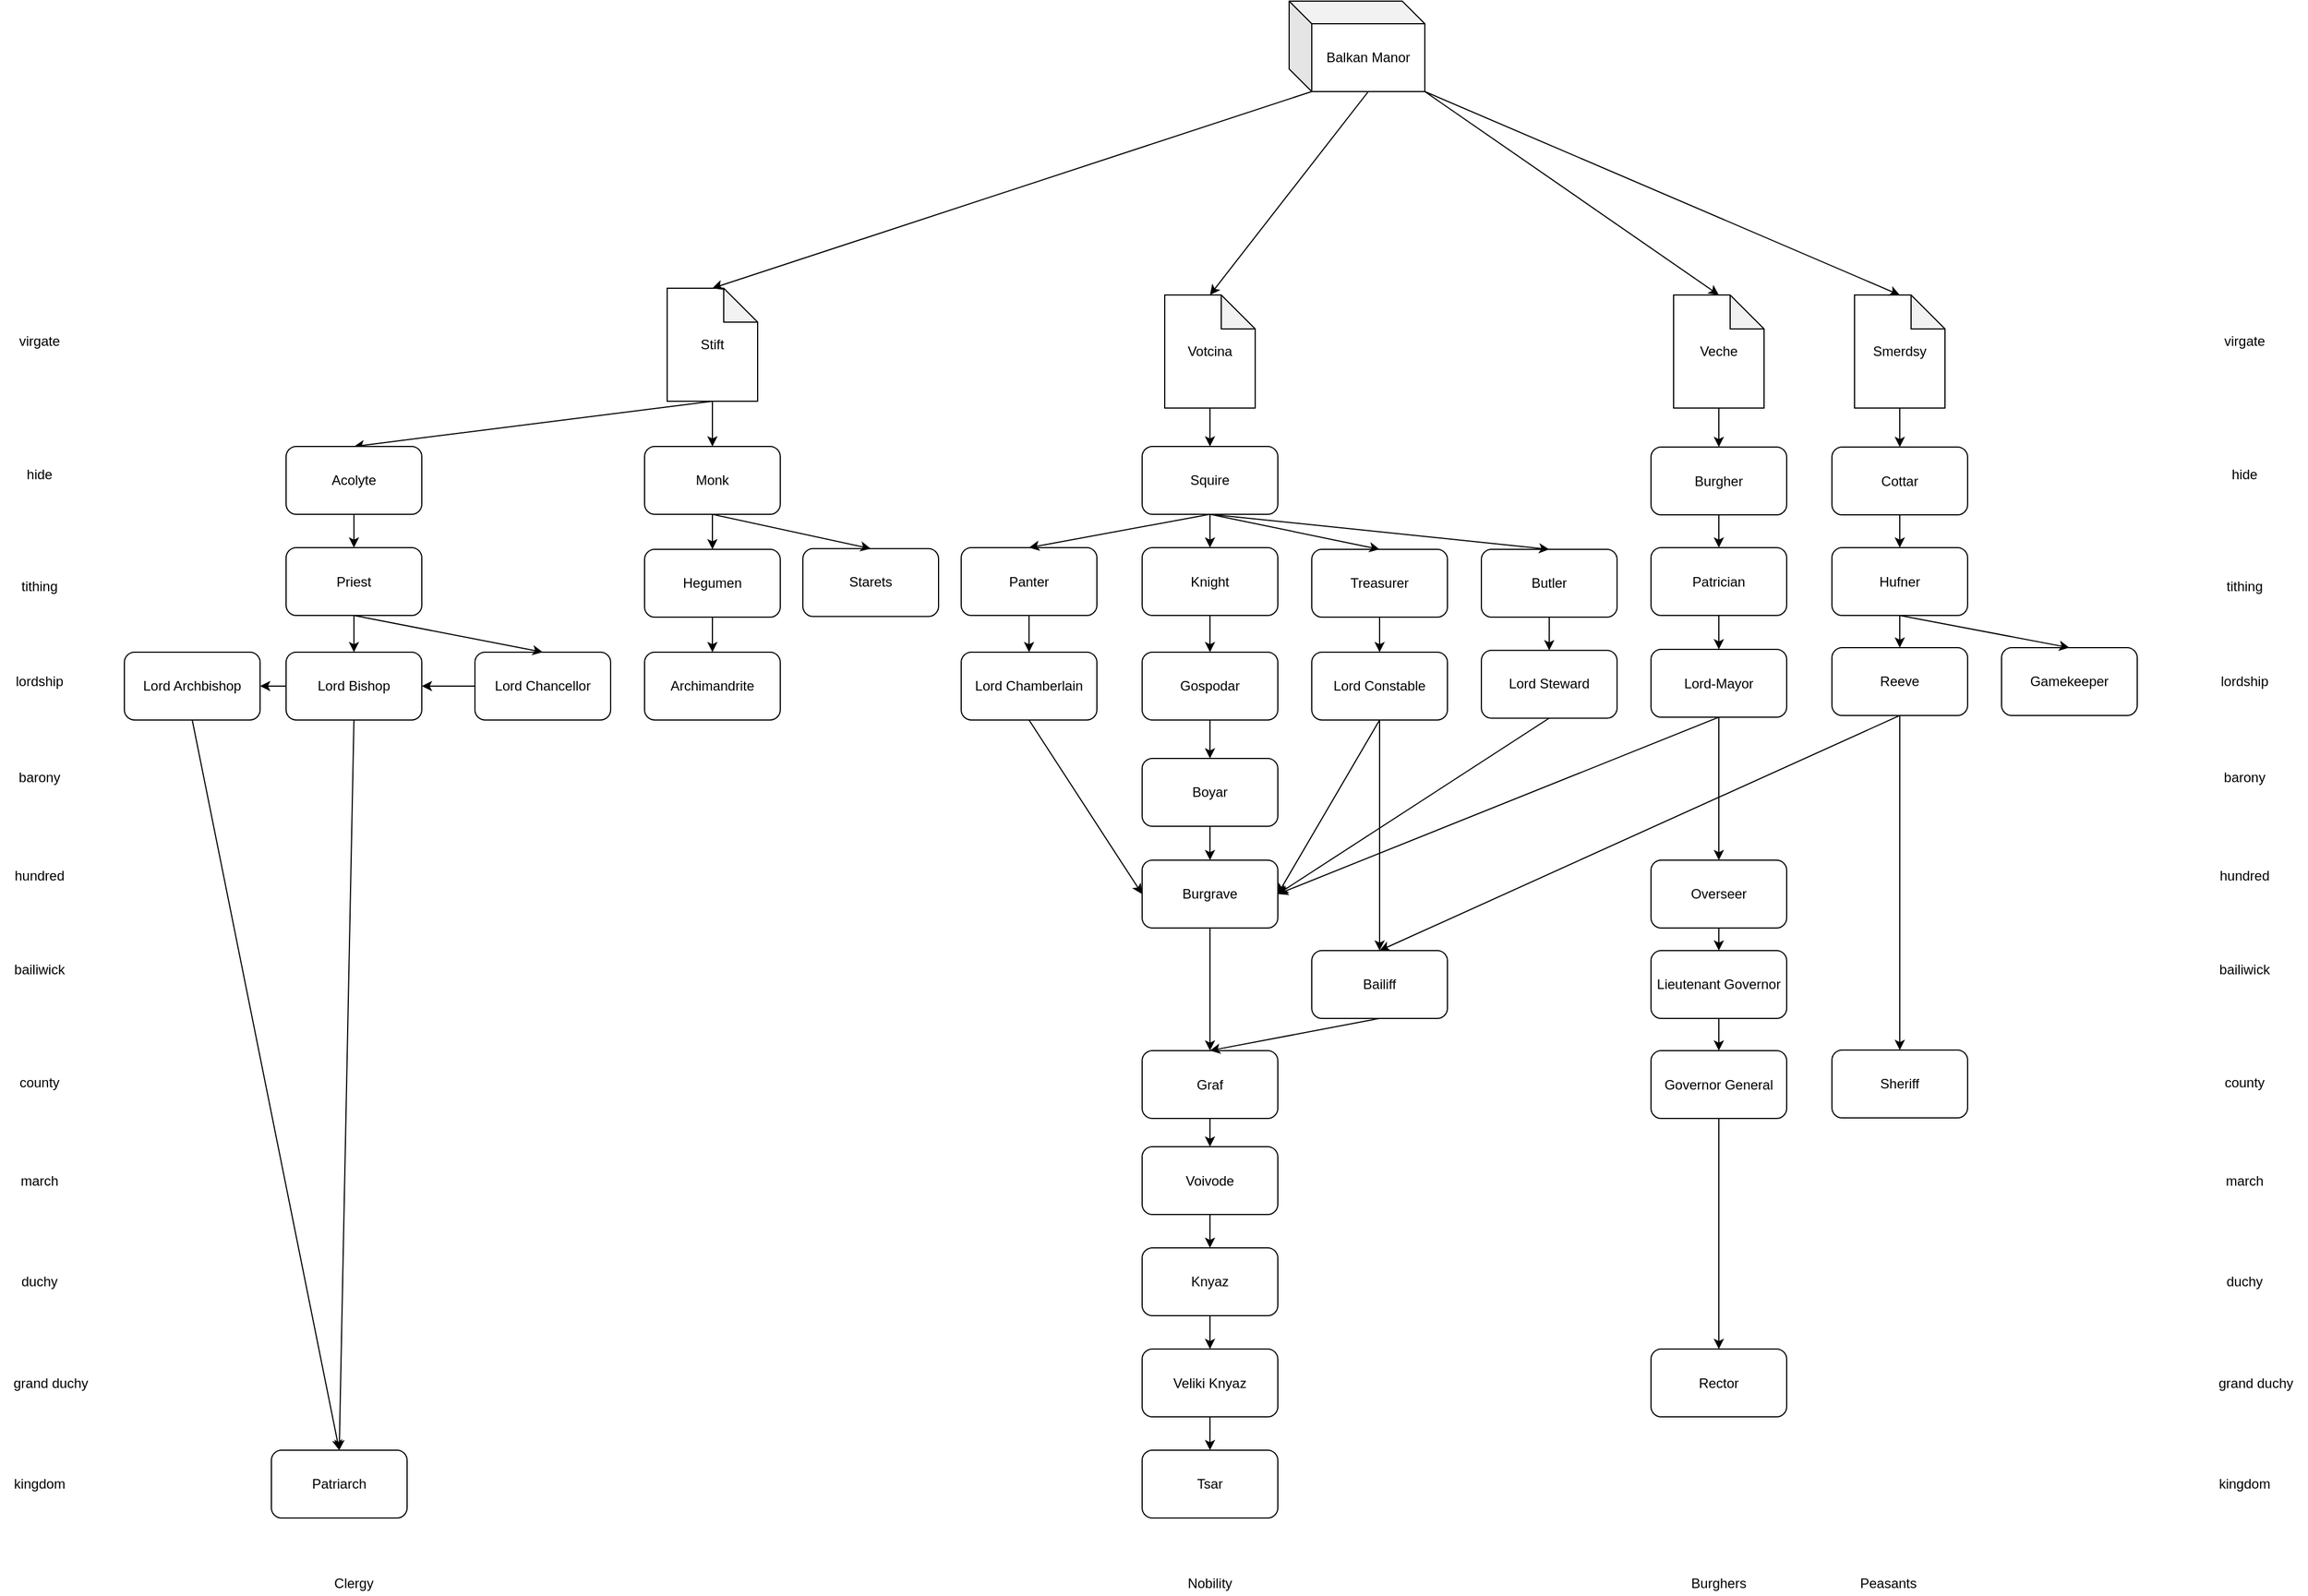 <mxfile version="12.4.2" type="device" pages="1"><diagram id="NKTooiGHMTzse6QFaA7P" name="Page-1"><mxGraphModel dx="1422" dy="769" grid="1" gridSize="10" guides="1" tooltips="1" connect="1" arrows="1" fold="1" page="1" pageScale="1" pageWidth="827" pageHeight="1169" math="0" shadow="0"><root><mxCell id="0"/><mxCell id="1" parent="0"/><mxCell id="2tE8MtFrAi63pYJRtYtH-124" value="Votcina" style="shape=note;whiteSpace=wrap;html=1;backgroundOutline=1;darkOpacity=0.05;" vertex="1" parent="1"><mxGeometry x="1030" y="260" width="80" height="100" as="geometry"/></mxCell><mxCell id="2tE8MtFrAi63pYJRtYtH-125" value="Balkan Manor" style="shape=cube;whiteSpace=wrap;html=1;boundedLbl=1;backgroundOutline=1;darkOpacity=0.05;darkOpacity2=0.1;" vertex="1" parent="1"><mxGeometry x="1140" width="120" height="80" as="geometry"/></mxCell><mxCell id="2tE8MtFrAi63pYJRtYtH-126" value="Squire" style="rounded=1;whiteSpace=wrap;html=1;" vertex="1" parent="1"><mxGeometry x="1010" y="394" width="120" height="60" as="geometry"/></mxCell><mxCell id="2tE8MtFrAi63pYJRtYtH-127" value="" style="endArrow=classic;html=1;exitX=0.5;exitY=1;exitDx=0;exitDy=0;exitPerimeter=0;" edge="1" parent="1" source="2tE8MtFrAi63pYJRtYtH-124" target="2tE8MtFrAi63pYJRtYtH-126"><mxGeometry width="50" height="50" relative="1" as="geometry"><mxPoint x="150" y="1060" as="sourcePoint"/><mxPoint x="450" y="670" as="targetPoint"/></mxGeometry></mxCell><mxCell id="2tE8MtFrAi63pYJRtYtH-128" value="Knight" style="rounded=1;whiteSpace=wrap;html=1;" vertex="1" parent="1"><mxGeometry x="1010" y="483.5" width="120" height="60" as="geometry"/></mxCell><mxCell id="2tE8MtFrAi63pYJRtYtH-129" value="Panter" style="rounded=1;whiteSpace=wrap;html=1;" vertex="1" parent="1"><mxGeometry x="850" y="483.5" width="120" height="60" as="geometry"/></mxCell><mxCell id="2tE8MtFrAi63pYJRtYtH-130" value="Gospodar" style="rounded=1;whiteSpace=wrap;html=1;" vertex="1" parent="1"><mxGeometry x="1010" y="576" width="120" height="60" as="geometry"/></mxCell><mxCell id="2tE8MtFrAi63pYJRtYtH-131" value="Boyar" style="rounded=1;whiteSpace=wrap;html=1;" vertex="1" parent="1"><mxGeometry x="1010" y="670" width="120" height="60" as="geometry"/></mxCell><mxCell id="2tE8MtFrAi63pYJRtYtH-132" value="Lord Chamberlain" style="rounded=1;whiteSpace=wrap;html=1;" vertex="1" parent="1"><mxGeometry x="850" y="576" width="120" height="60" as="geometry"/></mxCell><mxCell id="2tE8MtFrAi63pYJRtYtH-133" value="Burgrave" style="rounded=1;whiteSpace=wrap;html=1;" vertex="1" parent="1"><mxGeometry x="1010" y="760" width="120" height="60" as="geometry"/></mxCell><mxCell id="2tE8MtFrAi63pYJRtYtH-134" value="Graf" style="rounded=1;whiteSpace=wrap;html=1;" vertex="1" parent="1"><mxGeometry x="1010" y="928.5" width="120" height="60" as="geometry"/></mxCell><mxCell id="2tE8MtFrAi63pYJRtYtH-135" value="Voivode" style="rounded=1;whiteSpace=wrap;html=1;" vertex="1" parent="1"><mxGeometry x="1010" y="1013.5" width="120" height="60" as="geometry"/></mxCell><mxCell id="2tE8MtFrAi63pYJRtYtH-136" value="Knyaz" style="rounded=1;whiteSpace=wrap;html=1;" vertex="1" parent="1"><mxGeometry x="1010" y="1103" width="120" height="60" as="geometry"/></mxCell><mxCell id="2tE8MtFrAi63pYJRtYtH-137" value="Veliki Knyaz" style="rounded=1;whiteSpace=wrap;html=1;" vertex="1" parent="1"><mxGeometry x="1010" y="1192.5" width="120" height="60" as="geometry"/></mxCell><mxCell id="2tE8MtFrAi63pYJRtYtH-138" value="" style="endArrow=classic;html=1;entryX=0.5;entryY=0;entryDx=0;entryDy=0;exitX=0.5;exitY=1;exitDx=0;exitDy=0;" edge="1" parent="1" source="2tE8MtFrAi63pYJRtYtH-137" target="2tE8MtFrAi63pYJRtYtH-146"><mxGeometry width="50" height="50" relative="1" as="geometry"><mxPoint x="140" y="1330" as="sourcePoint"/><mxPoint x="330" y="1197" as="targetPoint"/></mxGeometry></mxCell><mxCell id="2tE8MtFrAi63pYJRtYtH-139" value="" style="endArrow=classic;html=1;entryX=0.5;entryY=0;entryDx=0;entryDy=0;exitX=0.5;exitY=1;exitDx=0;exitDy=0;" edge="1" parent="1" source="2tE8MtFrAi63pYJRtYtH-136" target="2tE8MtFrAi63pYJRtYtH-137"><mxGeometry width="50" height="50" relative="1" as="geometry"><mxPoint x="140" y="1330" as="sourcePoint"/><mxPoint x="190" y="1280" as="targetPoint"/></mxGeometry></mxCell><mxCell id="2tE8MtFrAi63pYJRtYtH-140" value="" style="endArrow=classic;html=1;entryX=0.5;entryY=0;entryDx=0;entryDy=0;exitX=0.5;exitY=1;exitDx=0;exitDy=0;" edge="1" parent="1" source="2tE8MtFrAi63pYJRtYtH-135" target="2tE8MtFrAi63pYJRtYtH-136"><mxGeometry width="50" height="50" relative="1" as="geometry"><mxPoint x="140" y="1330" as="sourcePoint"/><mxPoint x="190" y="1280" as="targetPoint"/></mxGeometry></mxCell><mxCell id="2tE8MtFrAi63pYJRtYtH-141" value="" style="endArrow=classic;html=1;entryX=0.5;entryY=0;entryDx=0;entryDy=0;exitX=0.5;exitY=1;exitDx=0;exitDy=0;" edge="1" parent="1" source="2tE8MtFrAi63pYJRtYtH-133" target="2tE8MtFrAi63pYJRtYtH-134"><mxGeometry width="50" height="50" relative="1" as="geometry"><mxPoint x="140" y="1330" as="sourcePoint"/><mxPoint x="190" y="1280" as="targetPoint"/></mxGeometry></mxCell><mxCell id="2tE8MtFrAi63pYJRtYtH-142" value="" style="endArrow=classic;html=1;entryX=0.5;entryY=0;entryDx=0;entryDy=0;exitX=0.5;exitY=1;exitDx=0;exitDy=0;" edge="1" parent="1" source="2tE8MtFrAi63pYJRtYtH-131" target="2tE8MtFrAi63pYJRtYtH-133"><mxGeometry width="50" height="50" relative="1" as="geometry"><mxPoint x="140" y="1330" as="sourcePoint"/><mxPoint x="190" y="1280" as="targetPoint"/></mxGeometry></mxCell><mxCell id="2tE8MtFrAi63pYJRtYtH-143" value="" style="endArrow=classic;html=1;entryX=0.5;entryY=0;entryDx=0;entryDy=0;exitX=0.5;exitY=1;exitDx=0;exitDy=0;" edge="1" parent="1" source="2tE8MtFrAi63pYJRtYtH-130" target="2tE8MtFrAi63pYJRtYtH-131"><mxGeometry width="50" height="50" relative="1" as="geometry"><mxPoint x="140" y="1330" as="sourcePoint"/><mxPoint x="190" y="1280" as="targetPoint"/></mxGeometry></mxCell><mxCell id="2tE8MtFrAi63pYJRtYtH-144" value="" style="endArrow=classic;html=1;entryX=0.5;entryY=0;entryDx=0;entryDy=0;exitX=0.5;exitY=1;exitDx=0;exitDy=0;" edge="1" parent="1" source="2tE8MtFrAi63pYJRtYtH-128" target="2tE8MtFrAi63pYJRtYtH-130"><mxGeometry width="50" height="50" relative="1" as="geometry"><mxPoint x="140" y="1330" as="sourcePoint"/><mxPoint x="190" y="1280" as="targetPoint"/></mxGeometry></mxCell><mxCell id="2tE8MtFrAi63pYJRtYtH-145" value="" style="endArrow=classic;html=1;entryX=0.5;entryY=0;entryDx=0;entryDy=0;exitX=0.5;exitY=1;exitDx=0;exitDy=0;" edge="1" parent="1" source="2tE8MtFrAi63pYJRtYtH-126" target="2tE8MtFrAi63pYJRtYtH-128"><mxGeometry width="50" height="50" relative="1" as="geometry"><mxPoint x="140" y="1330" as="sourcePoint"/><mxPoint x="190" y="1280" as="targetPoint"/></mxGeometry></mxCell><mxCell id="2tE8MtFrAi63pYJRtYtH-146" value="Tsar" style="rounded=1;whiteSpace=wrap;html=1;" vertex="1" parent="1"><mxGeometry x="1010" y="1282" width="120" height="60" as="geometry"/></mxCell><mxCell id="2tE8MtFrAi63pYJRtYtH-147" value="" style="endArrow=classic;html=1;exitX=0.5;exitY=1;exitDx=0;exitDy=0;entryX=0.5;entryY=0;entryDx=0;entryDy=0;" edge="1" parent="1" source="2tE8MtFrAi63pYJRtYtH-126" target="2tE8MtFrAi63pYJRtYtH-129"><mxGeometry width="50" height="50" relative="1" as="geometry"><mxPoint x="910" y="453" as="sourcePoint"/><mxPoint x="170" y="1310" as="targetPoint"/></mxGeometry></mxCell><mxCell id="2tE8MtFrAi63pYJRtYtH-148" value="" style="endArrow=classic;html=1;entryX=0.5;entryY=0;entryDx=0;entryDy=0;exitX=0.5;exitY=1;exitDx=0;exitDy=0;" edge="1" parent="1" source="2tE8MtFrAi63pYJRtYtH-129" target="2tE8MtFrAi63pYJRtYtH-132"><mxGeometry width="50" height="50" relative="1" as="geometry"><mxPoint x="-30" y="1420" as="sourcePoint"/><mxPoint x="20" y="1370" as="targetPoint"/></mxGeometry></mxCell><mxCell id="2tE8MtFrAi63pYJRtYtH-149" value="Priest" style="rounded=1;whiteSpace=wrap;html=1;" vertex="1" parent="1"><mxGeometry x="253" y="483.5" width="120" height="60" as="geometry"/></mxCell><mxCell id="2tE8MtFrAi63pYJRtYtH-150" value="Lord Archbishop" style="rounded=1;whiteSpace=wrap;html=1;" vertex="1" parent="1"><mxGeometry x="110" y="576" width="120" height="60" as="geometry"/></mxCell><mxCell id="2tE8MtFrAi63pYJRtYtH-151" value="Patriarch" style="rounded=1;whiteSpace=wrap;html=1;" vertex="1" parent="1"><mxGeometry x="240" y="1282" width="120" height="60" as="geometry"/></mxCell><mxCell id="2tE8MtFrAi63pYJRtYtH-152" value="" style="endArrow=classic;html=1;entryX=0.5;entryY=0;entryDx=0;entryDy=0;exitX=0.5;exitY=1;exitDx=0;exitDy=0;exitPerimeter=0;" edge="1" parent="1" source="2tE8MtFrAi63pYJRtYtH-158" target="2tE8MtFrAi63pYJRtYtH-221"><mxGeometry width="50" height="50" relative="1" as="geometry"><mxPoint x="340" y="354" as="sourcePoint"/><mxPoint x="-227" y="394" as="targetPoint"/></mxGeometry></mxCell><mxCell id="2tE8MtFrAi63pYJRtYtH-153" value="Lord Bishop" style="rounded=1;whiteSpace=wrap;html=1;" vertex="1" parent="1"><mxGeometry x="253" y="576" width="120" height="60" as="geometry"/></mxCell><mxCell id="2tE8MtFrAi63pYJRtYtH-154" value="" style="endArrow=classic;html=1;entryX=0.5;entryY=0;entryDx=0;entryDy=0;exitX=0.5;exitY=1;exitDx=0;exitDy=0;" edge="1" parent="1" source="2tE8MtFrAi63pYJRtYtH-149" target="2tE8MtFrAi63pYJRtYtH-153"><mxGeometry width="50" height="50" relative="1" as="geometry"><mxPoint x="433" y="661" as="sourcePoint"/><mxPoint x="333" y="760" as="targetPoint"/></mxGeometry></mxCell><mxCell id="2tE8MtFrAi63pYJRtYtH-155" value="" style="endArrow=classic;html=1;entryX=1;entryY=0.5;entryDx=0;entryDy=0;exitX=0;exitY=0.5;exitDx=0;exitDy=0;" edge="1" parent="1" source="2tE8MtFrAi63pYJRtYtH-153" target="2tE8MtFrAi63pYJRtYtH-150"><mxGeometry width="50" height="50" relative="1" as="geometry"><mxPoint x="243" y="631" as="sourcePoint"/><mxPoint x="-17" y="1401" as="targetPoint"/></mxGeometry></mxCell><mxCell id="2tE8MtFrAi63pYJRtYtH-156" value="" style="endArrow=classic;html=1;entryX=0.5;entryY=0;entryDx=0;entryDy=0;exitX=0.5;exitY=1;exitDx=0;exitDy=0;" edge="1" parent="1" source="2tE8MtFrAi63pYJRtYtH-150" target="2tE8MtFrAi63pYJRtYtH-151"><mxGeometry width="50" height="50" relative="1" as="geometry"><mxPoint x="-177" y="1451" as="sourcePoint"/><mxPoint x="313" y="1134.5" as="targetPoint"/></mxGeometry></mxCell><mxCell id="2tE8MtFrAi63pYJRtYtH-157" value="" style="endArrow=classic;html=1;entryX=0.5;entryY=0;entryDx=0;entryDy=0;" edge="1" parent="1" source="2tE8MtFrAi63pYJRtYtH-221" target="2tE8MtFrAi63pYJRtYtH-149"><mxGeometry width="50" height="50" relative="1" as="geometry"><mxPoint x="313" y="474" as="sourcePoint"/><mxPoint x="13" y="1401" as="targetPoint"/></mxGeometry></mxCell><mxCell id="2tE8MtFrAi63pYJRtYtH-158" value="Stift" style="shape=note;whiteSpace=wrap;html=1;backgroundOutline=1;darkOpacity=0.05;" vertex="1" parent="1"><mxGeometry x="590" y="254" width="80" height="100" as="geometry"/></mxCell><mxCell id="2tE8MtFrAi63pYJRtYtH-159" value="Monk" style="rounded=1;whiteSpace=wrap;html=1;" vertex="1" parent="1"><mxGeometry x="570" y="394" width="120" height="60" as="geometry"/></mxCell><mxCell id="2tE8MtFrAi63pYJRtYtH-160" value="Hegumen" style="rounded=1;whiteSpace=wrap;html=1;" vertex="1" parent="1"><mxGeometry x="570" y="485" width="120" height="60" as="geometry"/></mxCell><mxCell id="2tE8MtFrAi63pYJRtYtH-161" value="Archimandrite" style="rounded=1;whiteSpace=wrap;html=1;" vertex="1" parent="1"><mxGeometry x="570" y="576" width="120" height="60" as="geometry"/></mxCell><mxCell id="2tE8MtFrAi63pYJRtYtH-162" value="" style="endArrow=classic;html=1;entryX=0.5;entryY=0;entryDx=0;entryDy=0;exitX=0.5;exitY=1;exitDx=0;exitDy=0;" edge="1" parent="1" source="2tE8MtFrAi63pYJRtYtH-159" target="2tE8MtFrAi63pYJRtYtH-160"><mxGeometry width="50" height="50" relative="1" as="geometry"><mxPoint x="100" y="1069" as="sourcePoint"/><mxPoint x="150" y="1019" as="targetPoint"/></mxGeometry></mxCell><mxCell id="2tE8MtFrAi63pYJRtYtH-163" value="" style="endArrow=classic;html=1;entryX=0.5;entryY=0;entryDx=0;entryDy=0;exitX=0.5;exitY=1;exitDx=0;exitDy=0;exitPerimeter=0;" edge="1" parent="1" source="2tE8MtFrAi63pYJRtYtH-158" target="2tE8MtFrAi63pYJRtYtH-159"><mxGeometry width="50" height="50" relative="1" as="geometry"><mxPoint x="100" y="1069" as="sourcePoint"/><mxPoint x="150" y="1019" as="targetPoint"/></mxGeometry></mxCell><mxCell id="2tE8MtFrAi63pYJRtYtH-164" value="" style="endArrow=classic;html=1;entryX=0.5;entryY=0;entryDx=0;entryDy=0;exitX=0.5;exitY=1;exitDx=0;exitDy=0;" edge="1" parent="1" source="2tE8MtFrAi63pYJRtYtH-160" target="2tE8MtFrAi63pYJRtYtH-161"><mxGeometry width="50" height="50" relative="1" as="geometry"><mxPoint x="480" y="559" as="sourcePoint"/><mxPoint x="60" y="1379" as="targetPoint"/></mxGeometry></mxCell><mxCell id="2tE8MtFrAi63pYJRtYtH-165" value="virgate" style="text;html=1;strokeColor=none;fillColor=none;align=center;verticalAlign=middle;whiteSpace=wrap;rounded=0;" vertex="1" parent="1"><mxGeometry x="1965" y="290.5" width="40" height="20" as="geometry"/></mxCell><mxCell id="2tE8MtFrAi63pYJRtYtH-166" value="hide" style="text;html=1;strokeColor=none;fillColor=none;align=center;verticalAlign=middle;whiteSpace=wrap;rounded=0;" vertex="1" parent="1"><mxGeometry x="1965" y="408.5" width="40" height="20" as="geometry"/></mxCell><mxCell id="2tE8MtFrAi63pYJRtYtH-167" value="tithing" style="text;html=1;strokeColor=none;fillColor=none;align=center;verticalAlign=middle;whiteSpace=wrap;rounded=0;" vertex="1" parent="1"><mxGeometry x="1965" y="507.5" width="40" height="20" as="geometry"/></mxCell><mxCell id="2tE8MtFrAi63pYJRtYtH-168" value="barony" style="text;html=1;strokeColor=none;fillColor=none;align=center;verticalAlign=middle;whiteSpace=wrap;rounded=0;" vertex="1" parent="1"><mxGeometry x="1965" y="676.5" width="40" height="20" as="geometry"/></mxCell><mxCell id="2tE8MtFrAi63pYJRtYtH-169" value="hundred" style="text;html=1;strokeColor=none;fillColor=none;align=center;verticalAlign=middle;whiteSpace=wrap;rounded=0;" vertex="1" parent="1"><mxGeometry x="1965" y="763.5" width="40" height="20" as="geometry"/></mxCell><mxCell id="2tE8MtFrAi63pYJRtYtH-170" value="bailiwick" style="text;html=1;strokeColor=none;fillColor=none;align=center;verticalAlign=middle;whiteSpace=wrap;rounded=0;" vertex="1" parent="1"><mxGeometry x="1965" y="846.5" width="40" height="20" as="geometry"/></mxCell><mxCell id="2tE8MtFrAi63pYJRtYtH-171" value="lordship" style="text;html=1;strokeColor=none;fillColor=none;align=center;verticalAlign=middle;whiteSpace=wrap;rounded=0;" vertex="1" parent="1"><mxGeometry x="1965" y="592" width="40" height="20" as="geometry"/></mxCell><mxCell id="2tE8MtFrAi63pYJRtYtH-172" value="county" style="text;html=1;strokeColor=none;fillColor=none;align=center;verticalAlign=middle;whiteSpace=wrap;rounded=0;" vertex="1" parent="1"><mxGeometry x="1965" y="947" width="40" height="20" as="geometry"/></mxCell><mxCell id="2tE8MtFrAi63pYJRtYtH-173" value="march" style="text;html=1;strokeColor=none;fillColor=none;align=center;verticalAlign=middle;whiteSpace=wrap;rounded=0;" vertex="1" parent="1"><mxGeometry x="1965" y="1033.5" width="40" height="20" as="geometry"/></mxCell><mxCell id="2tE8MtFrAi63pYJRtYtH-174" value="duchy" style="text;html=1;strokeColor=none;fillColor=none;align=center;verticalAlign=middle;whiteSpace=wrap;rounded=0;" vertex="1" parent="1"><mxGeometry x="1965" y="1123" width="40" height="20" as="geometry"/></mxCell><mxCell id="2tE8MtFrAi63pYJRtYtH-175" value="kingdom" style="text;html=1;strokeColor=none;fillColor=none;align=center;verticalAlign=middle;whiteSpace=wrap;rounded=0;" vertex="1" parent="1"><mxGeometry x="1965" y="1302" width="40" height="20" as="geometry"/></mxCell><mxCell id="2tE8MtFrAi63pYJRtYtH-176" value="grand duchy" style="text;html=1;strokeColor=none;fillColor=none;align=center;verticalAlign=middle;whiteSpace=wrap;rounded=0;" vertex="1" parent="1"><mxGeometry x="1950" y="1212.5" width="90" height="20" as="geometry"/></mxCell><mxCell id="2tE8MtFrAi63pYJRtYtH-177" value="Veche" style="shape=note;whiteSpace=wrap;html=1;backgroundOutline=1;darkOpacity=0.05;" vertex="1" parent="1"><mxGeometry x="1480" y="260" width="80" height="100" as="geometry"/></mxCell><mxCell id="2tE8MtFrAi63pYJRtYtH-178" value="Cottar" style="rounded=1;whiteSpace=wrap;html=1;" vertex="1" parent="1"><mxGeometry x="1620" y="394.5" width="120" height="60" as="geometry"/></mxCell><mxCell id="2tE8MtFrAi63pYJRtYtH-179" value="Burgher" style="rounded=1;whiteSpace=wrap;html=1;" vertex="1" parent="1"><mxGeometry x="1460" y="394.5" width="120" height="60" as="geometry"/></mxCell><mxCell id="2tE8MtFrAi63pYJRtYtH-180" value="" style="endArrow=classic;html=1;exitX=0.5;exitY=1;exitDx=0;exitDy=0;exitPerimeter=0;entryX=0.5;entryY=0;entryDx=0;entryDy=0;" edge="1" parent="1" source="2tE8MtFrAi63pYJRtYtH-177" target="2tE8MtFrAi63pYJRtYtH-179"><mxGeometry width="50" height="50" relative="1" as="geometry"><mxPoint x="1300" y="1063" as="sourcePoint"/><mxPoint x="1690" y="613" as="targetPoint"/></mxGeometry></mxCell><mxCell id="2tE8MtFrAi63pYJRtYtH-181" value="" style="endArrow=classic;html=1;exitX=0.5;exitY=1;exitDx=0;exitDy=0;exitPerimeter=0;" edge="1" parent="1" source="2tE8MtFrAi63pYJRtYtH-222" target="2tE8MtFrAi63pYJRtYtH-178"><mxGeometry width="50" height="50" relative="1" as="geometry"><mxPoint x="1750" y="360" as="sourcePoint"/><mxPoint x="1610" y="653" as="targetPoint"/></mxGeometry></mxCell><mxCell id="2tE8MtFrAi63pYJRtYtH-182" value="Patrician" style="rounded=1;whiteSpace=wrap;html=1;" vertex="1" parent="1"><mxGeometry x="1460" y="483.5" width="120" height="60" as="geometry"/></mxCell><mxCell id="2tE8MtFrAi63pYJRtYtH-183" value="" style="endArrow=classic;html=1;exitX=0.5;exitY=1;exitDx=0;exitDy=0;" edge="1" parent="1" source="2tE8MtFrAi63pYJRtYtH-179" target="2tE8MtFrAi63pYJRtYtH-182"><mxGeometry width="50" height="50" relative="1" as="geometry"><mxPoint x="1540" y="601" as="sourcePoint"/><mxPoint x="1420" y="483" as="targetPoint"/></mxGeometry></mxCell><mxCell id="2tE8MtFrAi63pYJRtYtH-184" value="Lord-Mayor" style="rounded=1;whiteSpace=wrap;html=1;" vertex="1" parent="1"><mxGeometry x="1460" y="573.5" width="120" height="60" as="geometry"/></mxCell><mxCell id="2tE8MtFrAi63pYJRtYtH-185" value="" style="endArrow=classic;html=1;entryX=0.5;entryY=0;entryDx=0;entryDy=0;" edge="1" parent="1" source="2tE8MtFrAi63pYJRtYtH-182" target="2tE8MtFrAi63pYJRtYtH-184"><mxGeometry width="50" height="50" relative="1" as="geometry"><mxPoint x="1050" y="1333" as="sourcePoint"/><mxPoint x="1100" y="1283" as="targetPoint"/></mxGeometry></mxCell><mxCell id="2tE8MtFrAi63pYJRtYtH-186" value="Lieutenant Governor" style="rounded=1;whiteSpace=wrap;html=1;" vertex="1" parent="1"><mxGeometry x="1460" y="840" width="120" height="60" as="geometry"/></mxCell><mxCell id="2tE8MtFrAi63pYJRtYtH-187" value="" style="endArrow=classic;html=1;entryX=0.5;entryY=0;entryDx=0;entryDy=0;exitX=0.5;exitY=1;exitDx=0;exitDy=0;" edge="1" parent="1" source="2tE8MtFrAi63pYJRtYtH-190" target="2tE8MtFrAi63pYJRtYtH-186"><mxGeometry width="50" height="50" relative="1" as="geometry"><mxPoint x="910" y="1333" as="sourcePoint"/><mxPoint x="960" y="1283" as="targetPoint"/></mxGeometry></mxCell><mxCell id="2tE8MtFrAi63pYJRtYtH-188" value="Reeve" style="rounded=1;whiteSpace=wrap;html=1;" vertex="1" parent="1"><mxGeometry x="1620" y="572" width="120" height="60" as="geometry"/></mxCell><mxCell id="2tE8MtFrAi63pYJRtYtH-189" value="" style="endArrow=classic;html=1;entryX=0.5;entryY=0;entryDx=0;entryDy=0;exitX=0.5;exitY=1;exitDx=0;exitDy=0;" edge="1" parent="1" source="2tE8MtFrAi63pYJRtYtH-193" target="2tE8MtFrAi63pYJRtYtH-188"><mxGeometry width="50" height="50" relative="1" as="geometry"><mxPoint x="1760" y="563" as="sourcePoint"/><mxPoint x="1070" y="1283" as="targetPoint"/></mxGeometry></mxCell><mxCell id="2tE8MtFrAi63pYJRtYtH-190" value="Overseer" style="rounded=1;whiteSpace=wrap;html=1;" vertex="1" parent="1"><mxGeometry x="1460" y="760" width="120" height="60" as="geometry"/></mxCell><mxCell id="2tE8MtFrAi63pYJRtYtH-191" value="" style="endArrow=classic;html=1;exitX=0.5;exitY=1;exitDx=0;exitDy=0;entryX=0.5;entryY=0;entryDx=0;entryDy=0;" edge="1" parent="1" source="2tE8MtFrAi63pYJRtYtH-184" target="2tE8MtFrAi63pYJRtYtH-190"><mxGeometry width="50" height="50" relative="1" as="geometry"><mxPoint x="790" y="1423" as="sourcePoint"/><mxPoint x="1400" y="663" as="targetPoint"/></mxGeometry></mxCell><mxCell id="2tE8MtFrAi63pYJRtYtH-192" value="Rector" style="rounded=1;whiteSpace=wrap;html=1;" vertex="1" parent="1"><mxGeometry x="1460" y="1192.5" width="120" height="60" as="geometry"/></mxCell><mxCell id="2tE8MtFrAi63pYJRtYtH-193" value="Hufner" style="rounded=1;whiteSpace=wrap;html=1;" vertex="1" parent="1"><mxGeometry x="1620" y="483.5" width="120" height="60" as="geometry"/></mxCell><mxCell id="2tE8MtFrAi63pYJRtYtH-194" value="" style="endArrow=classic;html=1;exitX=0.5;exitY=1;exitDx=0;exitDy=0;entryX=0.5;entryY=0;entryDx=0;entryDy=0;" edge="1" parent="1" source="2tE8MtFrAi63pYJRtYtH-178" target="2tE8MtFrAi63pYJRtYtH-193"><mxGeometry width="50" height="50" relative="1" as="geometry"><mxPoint x="1280" y="1423" as="sourcePoint"/><mxPoint x="1870" y="1153" as="targetPoint"/></mxGeometry></mxCell><mxCell id="2tE8MtFrAi63pYJRtYtH-195" value="virgate" style="text;html=1;strokeColor=none;fillColor=none;align=center;verticalAlign=middle;whiteSpace=wrap;rounded=0;" vertex="1" parent="1"><mxGeometry x="15" y="290.5" width="40" height="20" as="geometry"/></mxCell><mxCell id="2tE8MtFrAi63pYJRtYtH-196" value="hide" style="text;html=1;strokeColor=none;fillColor=none;align=center;verticalAlign=middle;whiteSpace=wrap;rounded=0;" vertex="1" parent="1"><mxGeometry x="15" y="408.5" width="40" height="20" as="geometry"/></mxCell><mxCell id="2tE8MtFrAi63pYJRtYtH-197" value="tithing" style="text;html=1;strokeColor=none;fillColor=none;align=center;verticalAlign=middle;whiteSpace=wrap;rounded=0;" vertex="1" parent="1"><mxGeometry x="15" y="507.5" width="40" height="20" as="geometry"/></mxCell><mxCell id="2tE8MtFrAi63pYJRtYtH-198" value="barony" style="text;html=1;strokeColor=none;fillColor=none;align=center;verticalAlign=middle;whiteSpace=wrap;rounded=0;" vertex="1" parent="1"><mxGeometry x="15" y="676.5" width="40" height="20" as="geometry"/></mxCell><mxCell id="2tE8MtFrAi63pYJRtYtH-199" value="hundred" style="text;html=1;strokeColor=none;fillColor=none;align=center;verticalAlign=middle;whiteSpace=wrap;rounded=0;" vertex="1" parent="1"><mxGeometry x="15" y="763.5" width="40" height="20" as="geometry"/></mxCell><mxCell id="2tE8MtFrAi63pYJRtYtH-200" value="bailiwick" style="text;html=1;strokeColor=none;fillColor=none;align=center;verticalAlign=middle;whiteSpace=wrap;rounded=0;" vertex="1" parent="1"><mxGeometry x="15" y="846.5" width="40" height="20" as="geometry"/></mxCell><mxCell id="2tE8MtFrAi63pYJRtYtH-201" value="lordship" style="text;html=1;strokeColor=none;fillColor=none;align=center;verticalAlign=middle;whiteSpace=wrap;rounded=0;" vertex="1" parent="1"><mxGeometry x="15" y="592" width="40" height="20" as="geometry"/></mxCell><mxCell id="2tE8MtFrAi63pYJRtYtH-202" value="county" style="text;html=1;strokeColor=none;fillColor=none;align=center;verticalAlign=middle;whiteSpace=wrap;rounded=0;" vertex="1" parent="1"><mxGeometry x="15" y="947" width="40" height="20" as="geometry"/></mxCell><mxCell id="2tE8MtFrAi63pYJRtYtH-203" value="march" style="text;html=1;strokeColor=none;fillColor=none;align=center;verticalAlign=middle;whiteSpace=wrap;rounded=0;" vertex="1" parent="1"><mxGeometry x="15" y="1033.5" width="40" height="20" as="geometry"/></mxCell><mxCell id="2tE8MtFrAi63pYJRtYtH-204" value="duchy" style="text;html=1;strokeColor=none;fillColor=none;align=center;verticalAlign=middle;whiteSpace=wrap;rounded=0;" vertex="1" parent="1"><mxGeometry x="15" y="1123" width="40" height="20" as="geometry"/></mxCell><mxCell id="2tE8MtFrAi63pYJRtYtH-205" value="kingdom" style="text;html=1;strokeColor=none;fillColor=none;align=center;verticalAlign=middle;whiteSpace=wrap;rounded=0;" vertex="1" parent="1"><mxGeometry x="15" y="1302" width="40" height="20" as="geometry"/></mxCell><mxCell id="2tE8MtFrAi63pYJRtYtH-206" value="grand duchy" style="text;html=1;strokeColor=none;fillColor=none;align=center;verticalAlign=middle;whiteSpace=wrap;rounded=0;" vertex="1" parent="1"><mxGeometry y="1212.5" width="90" height="20" as="geometry"/></mxCell><mxCell id="2tE8MtFrAi63pYJRtYtH-207" value="Clergy" style="text;html=1;strokeColor=none;fillColor=none;align=center;verticalAlign=middle;whiteSpace=wrap;rounded=0;" vertex="1" parent="1"><mxGeometry x="293" y="1390" width="40" height="20" as="geometry"/></mxCell><mxCell id="2tE8MtFrAi63pYJRtYtH-208" value="Nobility" style="text;html=1;strokeColor=none;fillColor=none;align=center;verticalAlign=middle;whiteSpace=wrap;rounded=0;" vertex="1" parent="1"><mxGeometry x="1050" y="1390" width="40" height="20" as="geometry"/></mxCell><mxCell id="2tE8MtFrAi63pYJRtYtH-209" value="Burghers" style="text;html=1;strokeColor=none;fillColor=none;align=center;verticalAlign=middle;whiteSpace=wrap;rounded=0;" vertex="1" parent="1"><mxGeometry x="1500" y="1390" width="40" height="20" as="geometry"/></mxCell><mxCell id="2tE8MtFrAi63pYJRtYtH-210" value="Peasants" style="text;html=1;strokeColor=none;fillColor=none;align=center;verticalAlign=middle;whiteSpace=wrap;rounded=0;" vertex="1" parent="1"><mxGeometry x="1650" y="1390" width="40" height="20" as="geometry"/></mxCell><mxCell id="2tE8MtFrAi63pYJRtYtH-211" value="" style="endArrow=classic;html=1;exitX=0;exitY=0;exitDx=70;exitDy=80;exitPerimeter=0;entryX=0.5;entryY=0;entryDx=0;entryDy=0;entryPerimeter=0;" edge="1" parent="1" source="2tE8MtFrAi63pYJRtYtH-125" target="2tE8MtFrAi63pYJRtYtH-124"><mxGeometry width="50" height="50" relative="1" as="geometry"><mxPoint x="540" y="1480" as="sourcePoint"/><mxPoint x="1140" y="235.882" as="targetPoint"/></mxGeometry></mxCell><mxCell id="2tE8MtFrAi63pYJRtYtH-212" value="" style="endArrow=classic;html=1;entryX=0.5;entryY=0;entryDx=0;entryDy=0;entryPerimeter=0;exitX=0;exitY=0;exitDx=20;exitDy=80;exitPerimeter=0;" edge="1" parent="1" source="2tE8MtFrAi63pYJRtYtH-125" target="2tE8MtFrAi63pYJRtYtH-158"><mxGeometry width="50" height="50" relative="1" as="geometry"><mxPoint x="730" y="80" as="sourcePoint"/><mxPoint x="314" y="263.0" as="targetPoint"/></mxGeometry></mxCell><mxCell id="2tE8MtFrAi63pYJRtYtH-213" value="" style="endArrow=classic;html=1;entryX=0.5;entryY=0;entryDx=0;entryDy=0;entryPerimeter=0;exitX=1;exitY=1;exitDx=0;exitDy=0;exitPerimeter=0;" edge="1" parent="1" source="2tE8MtFrAi63pYJRtYtH-125" target="2tE8MtFrAi63pYJRtYtH-177"><mxGeometry width="50" height="50" relative="1" as="geometry"><mxPoint x="1610" y="130" as="sourcePoint"/><mxPoint x="1752.5" y="312" as="targetPoint"/></mxGeometry></mxCell><mxCell id="2tE8MtFrAi63pYJRtYtH-214" value="Starets" style="rounded=1;whiteSpace=wrap;html=1;" vertex="1" parent="1"><mxGeometry x="710" y="484.38" width="120" height="60" as="geometry"/></mxCell><mxCell id="2tE8MtFrAi63pYJRtYtH-215" value="" style="endArrow=classic;html=1;entryX=0.5;entryY=0;entryDx=0;entryDy=0;exitX=0.5;exitY=1;exitDx=0;exitDy=0;" edge="1" parent="1" source="2tE8MtFrAi63pYJRtYtH-159" target="2tE8MtFrAi63pYJRtYtH-214"><mxGeometry width="50" height="50" relative="1" as="geometry"><mxPoint x="770" y="455.92" as="sourcePoint"/><mxPoint x="-70" y="1430" as="targetPoint"/></mxGeometry></mxCell><mxCell id="2tE8MtFrAi63pYJRtYtH-216" value="Lord Chancellor" style="rounded=1;whiteSpace=wrap;html=1;" vertex="1" parent="1"><mxGeometry x="420" y="576" width="120" height="60" as="geometry"/></mxCell><mxCell id="2tE8MtFrAi63pYJRtYtH-217" value="" style="endArrow=classic;html=1;entryX=0.5;entryY=0;entryDx=0;entryDy=0;exitX=0.5;exitY=1;exitDx=0;exitDy=0;" edge="1" parent="1" source="2tE8MtFrAi63pYJRtYtH-149" target="2tE8MtFrAi63pYJRtYtH-216"><mxGeometry width="50" height="50" relative="1" as="geometry"><mxPoint y="1500" as="sourcePoint"/><mxPoint x="50" y="1450" as="targetPoint"/></mxGeometry></mxCell><mxCell id="2tE8MtFrAi63pYJRtYtH-218" value="" style="endArrow=classic;html=1;exitX=0;exitY=0.5;exitDx=0;exitDy=0;entryX=1;entryY=0.5;entryDx=0;entryDy=0;" edge="1" parent="1" source="2tE8MtFrAi63pYJRtYtH-216" target="2tE8MtFrAi63pYJRtYtH-153"><mxGeometry width="50" height="50" relative="1" as="geometry"><mxPoint y="1500" as="sourcePoint"/><mxPoint x="50" y="1450" as="targetPoint"/></mxGeometry></mxCell><mxCell id="2tE8MtFrAi63pYJRtYtH-219" value="Gamekeeper" style="rounded=1;whiteSpace=wrap;html=1;" vertex="1" parent="1"><mxGeometry x="1770" y="572" width="120" height="60" as="geometry"/></mxCell><mxCell id="2tE8MtFrAi63pYJRtYtH-220" value="" style="endArrow=classic;html=1;entryX=0.5;entryY=0;entryDx=0;entryDy=0;exitX=0.5;exitY=1;exitDx=0;exitDy=0;" edge="1" parent="1" source="2tE8MtFrAi63pYJRtYtH-193" target="2tE8MtFrAi63pYJRtYtH-219"><mxGeometry width="50" height="50" relative="1" as="geometry"><mxPoint x="1190" y="1486" as="sourcePoint"/><mxPoint x="1240" y="1436" as="targetPoint"/></mxGeometry></mxCell><mxCell id="2tE8MtFrAi63pYJRtYtH-221" value="Acolyte" style="rounded=1;whiteSpace=wrap;html=1;" vertex="1" parent="1"><mxGeometry x="253" y="394" width="120" height="60" as="geometry"/></mxCell><mxCell id="2tE8MtFrAi63pYJRtYtH-222" value="Smerdsy" style="shape=note;whiteSpace=wrap;html=1;backgroundOutline=1;darkOpacity=0.05;" vertex="1" parent="1"><mxGeometry x="1640" y="260" width="80" height="100" as="geometry"/></mxCell><mxCell id="2tE8MtFrAi63pYJRtYtH-223" value="" style="endArrow=classic;html=1;entryX=0.5;entryY=0;entryDx=0;entryDy=0;entryPerimeter=0;exitX=1;exitY=1;exitDx=0;exitDy=0;exitPerimeter=0;" edge="1" parent="1" source="2tE8MtFrAi63pYJRtYtH-125" target="2tE8MtFrAi63pYJRtYtH-222"><mxGeometry width="50" height="50" relative="1" as="geometry"><mxPoint x="1330" y="60" as="sourcePoint"/><mxPoint x="1970" y="200" as="targetPoint"/></mxGeometry></mxCell><mxCell id="2tE8MtFrAi63pYJRtYtH-224" value="Treasurer" style="rounded=1;whiteSpace=wrap;html=1;" vertex="1" parent="1"><mxGeometry x="1160" y="485" width="120" height="60" as="geometry"/></mxCell><mxCell id="2tE8MtFrAi63pYJRtYtH-225" value="" style="endArrow=classic;html=1;entryX=0.5;entryY=0;entryDx=0;entryDy=0;exitX=0.5;exitY=1;exitDx=0;exitDy=0;" edge="1" parent="1" source="2tE8MtFrAi63pYJRtYtH-153" target="2tE8MtFrAi63pYJRtYtH-151"><mxGeometry width="50" height="50" relative="1" as="geometry"><mxPoint x="10" y="1500" as="sourcePoint"/><mxPoint x="60" y="1450" as="targetPoint"/></mxGeometry></mxCell><mxCell id="2tE8MtFrAi63pYJRtYtH-226" value="" style="endArrow=classic;html=1;exitX=0.5;exitY=1;exitDx=0;exitDy=0;entryX=0.5;entryY=0;entryDx=0;entryDy=0;" edge="1" parent="1" source="2tE8MtFrAi63pYJRtYtH-126" target="2tE8MtFrAi63pYJRtYtH-224"><mxGeometry width="50" height="50" relative="1" as="geometry"><mxPoint x="1030" y="700" as="sourcePoint"/><mxPoint x="1050" y="590" as="targetPoint"/></mxGeometry></mxCell><mxCell id="2tE8MtFrAi63pYJRtYtH-227" value="" style="endArrow=classic;html=1;exitX=0.5;exitY=1;exitDx=0;exitDy=0;entryX=0.5;entryY=0;entryDx=0;entryDy=0;" edge="1" parent="1" source="2tE8MtFrAi63pYJRtYtH-224" target="2tE8MtFrAi63pYJRtYtH-240"><mxGeometry width="50" height="50" relative="1" as="geometry"><mxPoint x="800" y="1480" as="sourcePoint"/><mxPoint x="1060" y="572" as="targetPoint"/></mxGeometry></mxCell><mxCell id="2tE8MtFrAi63pYJRtYtH-228" value="" style="endArrow=classic;html=1;exitX=0.5;exitY=1;exitDx=0;exitDy=0;entryX=0;entryY=0.5;entryDx=0;entryDy=0;" edge="1" parent="1" source="2tE8MtFrAi63pYJRtYtH-132" target="2tE8MtFrAi63pYJRtYtH-133"><mxGeometry width="50" height="50" relative="1" as="geometry"><mxPoint x="800" y="1480" as="sourcePoint"/><mxPoint x="1020" y="880" as="targetPoint"/></mxGeometry></mxCell><mxCell id="2tE8MtFrAi63pYJRtYtH-229" value="Butler" style="rounded=1;whiteSpace=wrap;html=1;" vertex="1" parent="1"><mxGeometry x="1310" y="485" width="120" height="60" as="geometry"/></mxCell><mxCell id="2tE8MtFrAi63pYJRtYtH-230" value="Bailiff" style="rounded=1;whiteSpace=wrap;html=1;" vertex="1" parent="1"><mxGeometry x="1160" y="840" width="120" height="60" as="geometry"/></mxCell><mxCell id="2tE8MtFrAi63pYJRtYtH-231" value="" style="endArrow=classic;html=1;entryX=0.5;entryY=0;entryDx=0;entryDy=0;exitX=0.5;exitY=1;exitDx=0;exitDy=0;" edge="1" parent="1" source="2tE8MtFrAi63pYJRtYtH-188" target="2tE8MtFrAi63pYJRtYtH-230"><mxGeometry width="50" height="50" relative="1" as="geometry"><mxPoint x="820" y="1486" as="sourcePoint"/><mxPoint x="870" y="1436" as="targetPoint"/></mxGeometry></mxCell><mxCell id="2tE8MtFrAi63pYJRtYtH-232" value="" style="endArrow=classic;html=1;entryX=0.5;entryY=0;entryDx=0;entryDy=0;exitX=0.5;exitY=1;exitDx=0;exitDy=0;" edge="1" parent="1" source="2tE8MtFrAi63pYJRtYtH-134" target="2tE8MtFrAi63pYJRtYtH-135"><mxGeometry width="50" height="50" relative="1" as="geometry"><mxPoint x="970" y="1480" as="sourcePoint"/><mxPoint x="1020" y="1430" as="targetPoint"/></mxGeometry></mxCell><mxCell id="2tE8MtFrAi63pYJRtYtH-233" value="Governor General" style="rounded=1;whiteSpace=wrap;html=1;" vertex="1" parent="1"><mxGeometry x="1460" y="928.5" width="120" height="60" as="geometry"/></mxCell><mxCell id="2tE8MtFrAi63pYJRtYtH-234" value="" style="endArrow=classic;html=1;entryX=0.5;entryY=0;entryDx=0;entryDy=0;exitX=0.5;exitY=1;exitDx=0;exitDy=0;" edge="1" parent="1" source="2tE8MtFrAi63pYJRtYtH-233" target="2tE8MtFrAi63pYJRtYtH-192"><mxGeometry width="50" height="50" relative="1" as="geometry"><mxPoint x="460" y="1480" as="sourcePoint"/><mxPoint x="510" y="1430" as="targetPoint"/></mxGeometry></mxCell><mxCell id="2tE8MtFrAi63pYJRtYtH-235" value="" style="endArrow=classic;html=1;entryX=0.5;entryY=0;entryDx=0;entryDy=0;exitX=0.5;exitY=1;exitDx=0;exitDy=0;" edge="1" parent="1" source="2tE8MtFrAi63pYJRtYtH-186" target="2tE8MtFrAi63pYJRtYtH-233"><mxGeometry width="50" height="50" relative="1" as="geometry"><mxPoint x="460" y="1480" as="sourcePoint"/><mxPoint x="510" y="1430" as="targetPoint"/></mxGeometry></mxCell><mxCell id="2tE8MtFrAi63pYJRtYtH-236" value="Lord Steward" style="rounded=1;whiteSpace=wrap;html=1;" vertex="1" parent="1"><mxGeometry x="1310" y="574.35" width="120" height="60" as="geometry"/></mxCell><mxCell id="2tE8MtFrAi63pYJRtYtH-237" value="" style="endArrow=classic;html=1;exitX=0.5;exitY=1;exitDx=0;exitDy=0;entryX=1;entryY=0.5;entryDx=0;entryDy=0;" edge="1" parent="1" source="2tE8MtFrAi63pYJRtYtH-236" target="2tE8MtFrAi63pYJRtYtH-133"><mxGeometry width="50" height="50" relative="1" as="geometry"><mxPoint x="1390" y="670" as="sourcePoint"/><mxPoint x="1320" y="740" as="targetPoint"/></mxGeometry></mxCell><mxCell id="2tE8MtFrAi63pYJRtYtH-238" value="" style="endArrow=classic;html=1;entryX=0.5;entryY=0;entryDx=0;entryDy=0;exitX=0.5;exitY=1;exitDx=0;exitDy=0;" edge="1" parent="1" source="2tE8MtFrAi63pYJRtYtH-126" target="2tE8MtFrAi63pYJRtYtH-229"><mxGeometry width="50" height="50" relative="1" as="geometry"><mxPoint x="920" y="740" as="sourcePoint"/><mxPoint x="1040" y="820" as="targetPoint"/></mxGeometry></mxCell><mxCell id="2tE8MtFrAi63pYJRtYtH-239" value="" style="endArrow=classic;html=1;entryX=0.5;entryY=0;entryDx=0;entryDy=0;exitX=0.5;exitY=1;exitDx=0;exitDy=0;" edge="1" parent="1" source="2tE8MtFrAi63pYJRtYtH-229" target="2tE8MtFrAi63pYJRtYtH-236"><mxGeometry width="50" height="50" relative="1" as="geometry"><mxPoint x="840" y="1020" as="sourcePoint"/><mxPoint x="1010" y="980" as="targetPoint"/></mxGeometry></mxCell><mxCell id="2tE8MtFrAi63pYJRtYtH-240" value="Lord Constable" style="rounded=1;whiteSpace=wrap;html=1;" vertex="1" parent="1"><mxGeometry x="1160" y="576" width="120" height="60" as="geometry"/></mxCell><mxCell id="2tE8MtFrAi63pYJRtYtH-241" value="" style="endArrow=classic;html=1;entryX=1;entryY=0.5;entryDx=0;entryDy=0;exitX=0.5;exitY=1;exitDx=0;exitDy=0;" edge="1" parent="1" source="2tE8MtFrAi63pYJRtYtH-240" target="2tE8MtFrAi63pYJRtYtH-133"><mxGeometry width="50" height="50" relative="1" as="geometry"><mxPoint x="890" y="750" as="sourcePoint"/><mxPoint x="1000" y="1010" as="targetPoint"/></mxGeometry></mxCell><mxCell id="2tE8MtFrAi63pYJRtYtH-242" value="" style="endArrow=classic;html=1;exitX=0.5;exitY=1;exitDx=0;exitDy=0;entryX=1;entryY=0.5;entryDx=0;entryDy=0;" edge="1" parent="1" source="2tE8MtFrAi63pYJRtYtH-184" target="2tE8MtFrAi63pYJRtYtH-133"><mxGeometry width="50" height="50" relative="1" as="geometry"><mxPoint x="1110" y="845" as="sourcePoint"/><mxPoint x="1020" y="900" as="targetPoint"/></mxGeometry></mxCell><mxCell id="2tE8MtFrAi63pYJRtYtH-243" value="Sheriff" style="rounded=1;whiteSpace=wrap;html=1;" vertex="1" parent="1"><mxGeometry x="1620" y="928" width="120" height="60" as="geometry"/></mxCell><mxCell id="2tE8MtFrAi63pYJRtYtH-244" value="" style="endArrow=classic;html=1;entryX=0.5;entryY=0;entryDx=0;entryDy=0;exitX=0.5;exitY=1;exitDx=0;exitDy=0;" edge="1" parent="1" source="2tE8MtFrAi63pYJRtYtH-188" target="2tE8MtFrAi63pYJRtYtH-243"><mxGeometry width="50" height="50" relative="1" as="geometry"><mxPoint x="710" y="1480" as="sourcePoint"/><mxPoint x="760" y="1430" as="targetPoint"/></mxGeometry></mxCell><mxCell id="2tE8MtFrAi63pYJRtYtH-245" value="" style="endArrow=classic;html=1;entryX=0.5;entryY=0;entryDx=0;entryDy=0;exitX=0.5;exitY=1;exitDx=0;exitDy=0;" edge="1" parent="1" source="2tE8MtFrAi63pYJRtYtH-240" target="2tE8MtFrAi63pYJRtYtH-230"><mxGeometry width="50" height="50" relative="1" as="geometry"><mxPoint x="710" y="1480" as="sourcePoint"/><mxPoint x="760" y="1430" as="targetPoint"/></mxGeometry></mxCell><mxCell id="2tE8MtFrAi63pYJRtYtH-246" value="" style="endArrow=classic;html=1;exitX=0.5;exitY=1;exitDx=0;exitDy=0;entryX=0.5;entryY=0;entryDx=0;entryDy=0;" edge="1" parent="1" source="2tE8MtFrAi63pYJRtYtH-230" target="2tE8MtFrAi63pYJRtYtH-134"><mxGeometry width="50" height="50" relative="1" as="geometry"><mxPoint x="710" y="1480" as="sourcePoint"/><mxPoint x="760" y="1430" as="targetPoint"/></mxGeometry></mxCell></root></mxGraphModel></diagram></mxfile>